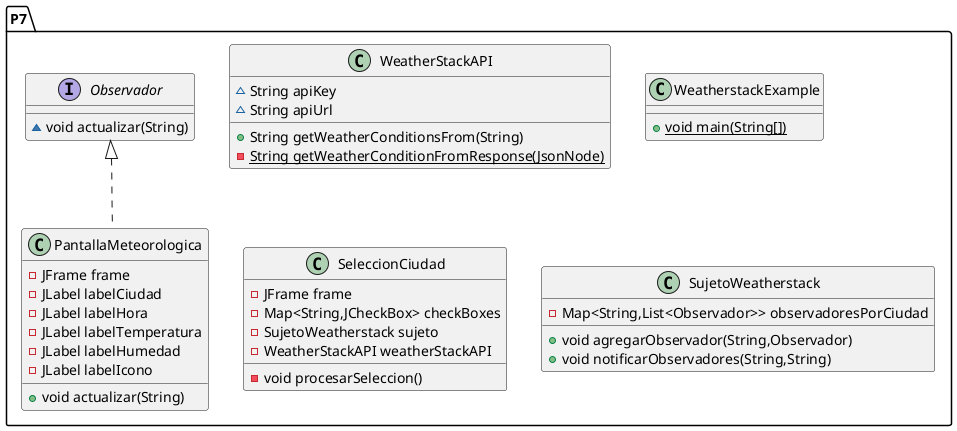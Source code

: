 @startuml
class P7.WeatherStackAPI {
~ String apiKey
~ String apiUrl
+ String getWeatherConditionsFrom(String)
- {static} String getWeatherConditionFromResponse(JsonNode)
}
class P7.WeatherstackExample {
+ {static} void main(String[])
}
interface P7.Observador {
~ void actualizar(String)
}
class P7.PantallaMeteorologica {
- JFrame frame
- JLabel labelCiudad
- JLabel labelHora
- JLabel labelTemperatura
- JLabel labelHumedad
- JLabel labelIcono
+ void actualizar(String)
}
class P7.SeleccionCiudad {
- JFrame frame
- Map<String,JCheckBox> checkBoxes
- SujetoWeatherstack sujeto
- WeatherStackAPI weatherStackAPI
- void procesarSeleccion()
}
class P7.SujetoWeatherstack {
- Map<String,List<Observador>> observadoresPorCiudad
+ void agregarObservador(String,Observador)
+ void notificarObservadores(String,String)
}


P7.Observador <|.. P7.PantallaMeteorologica
@enduml